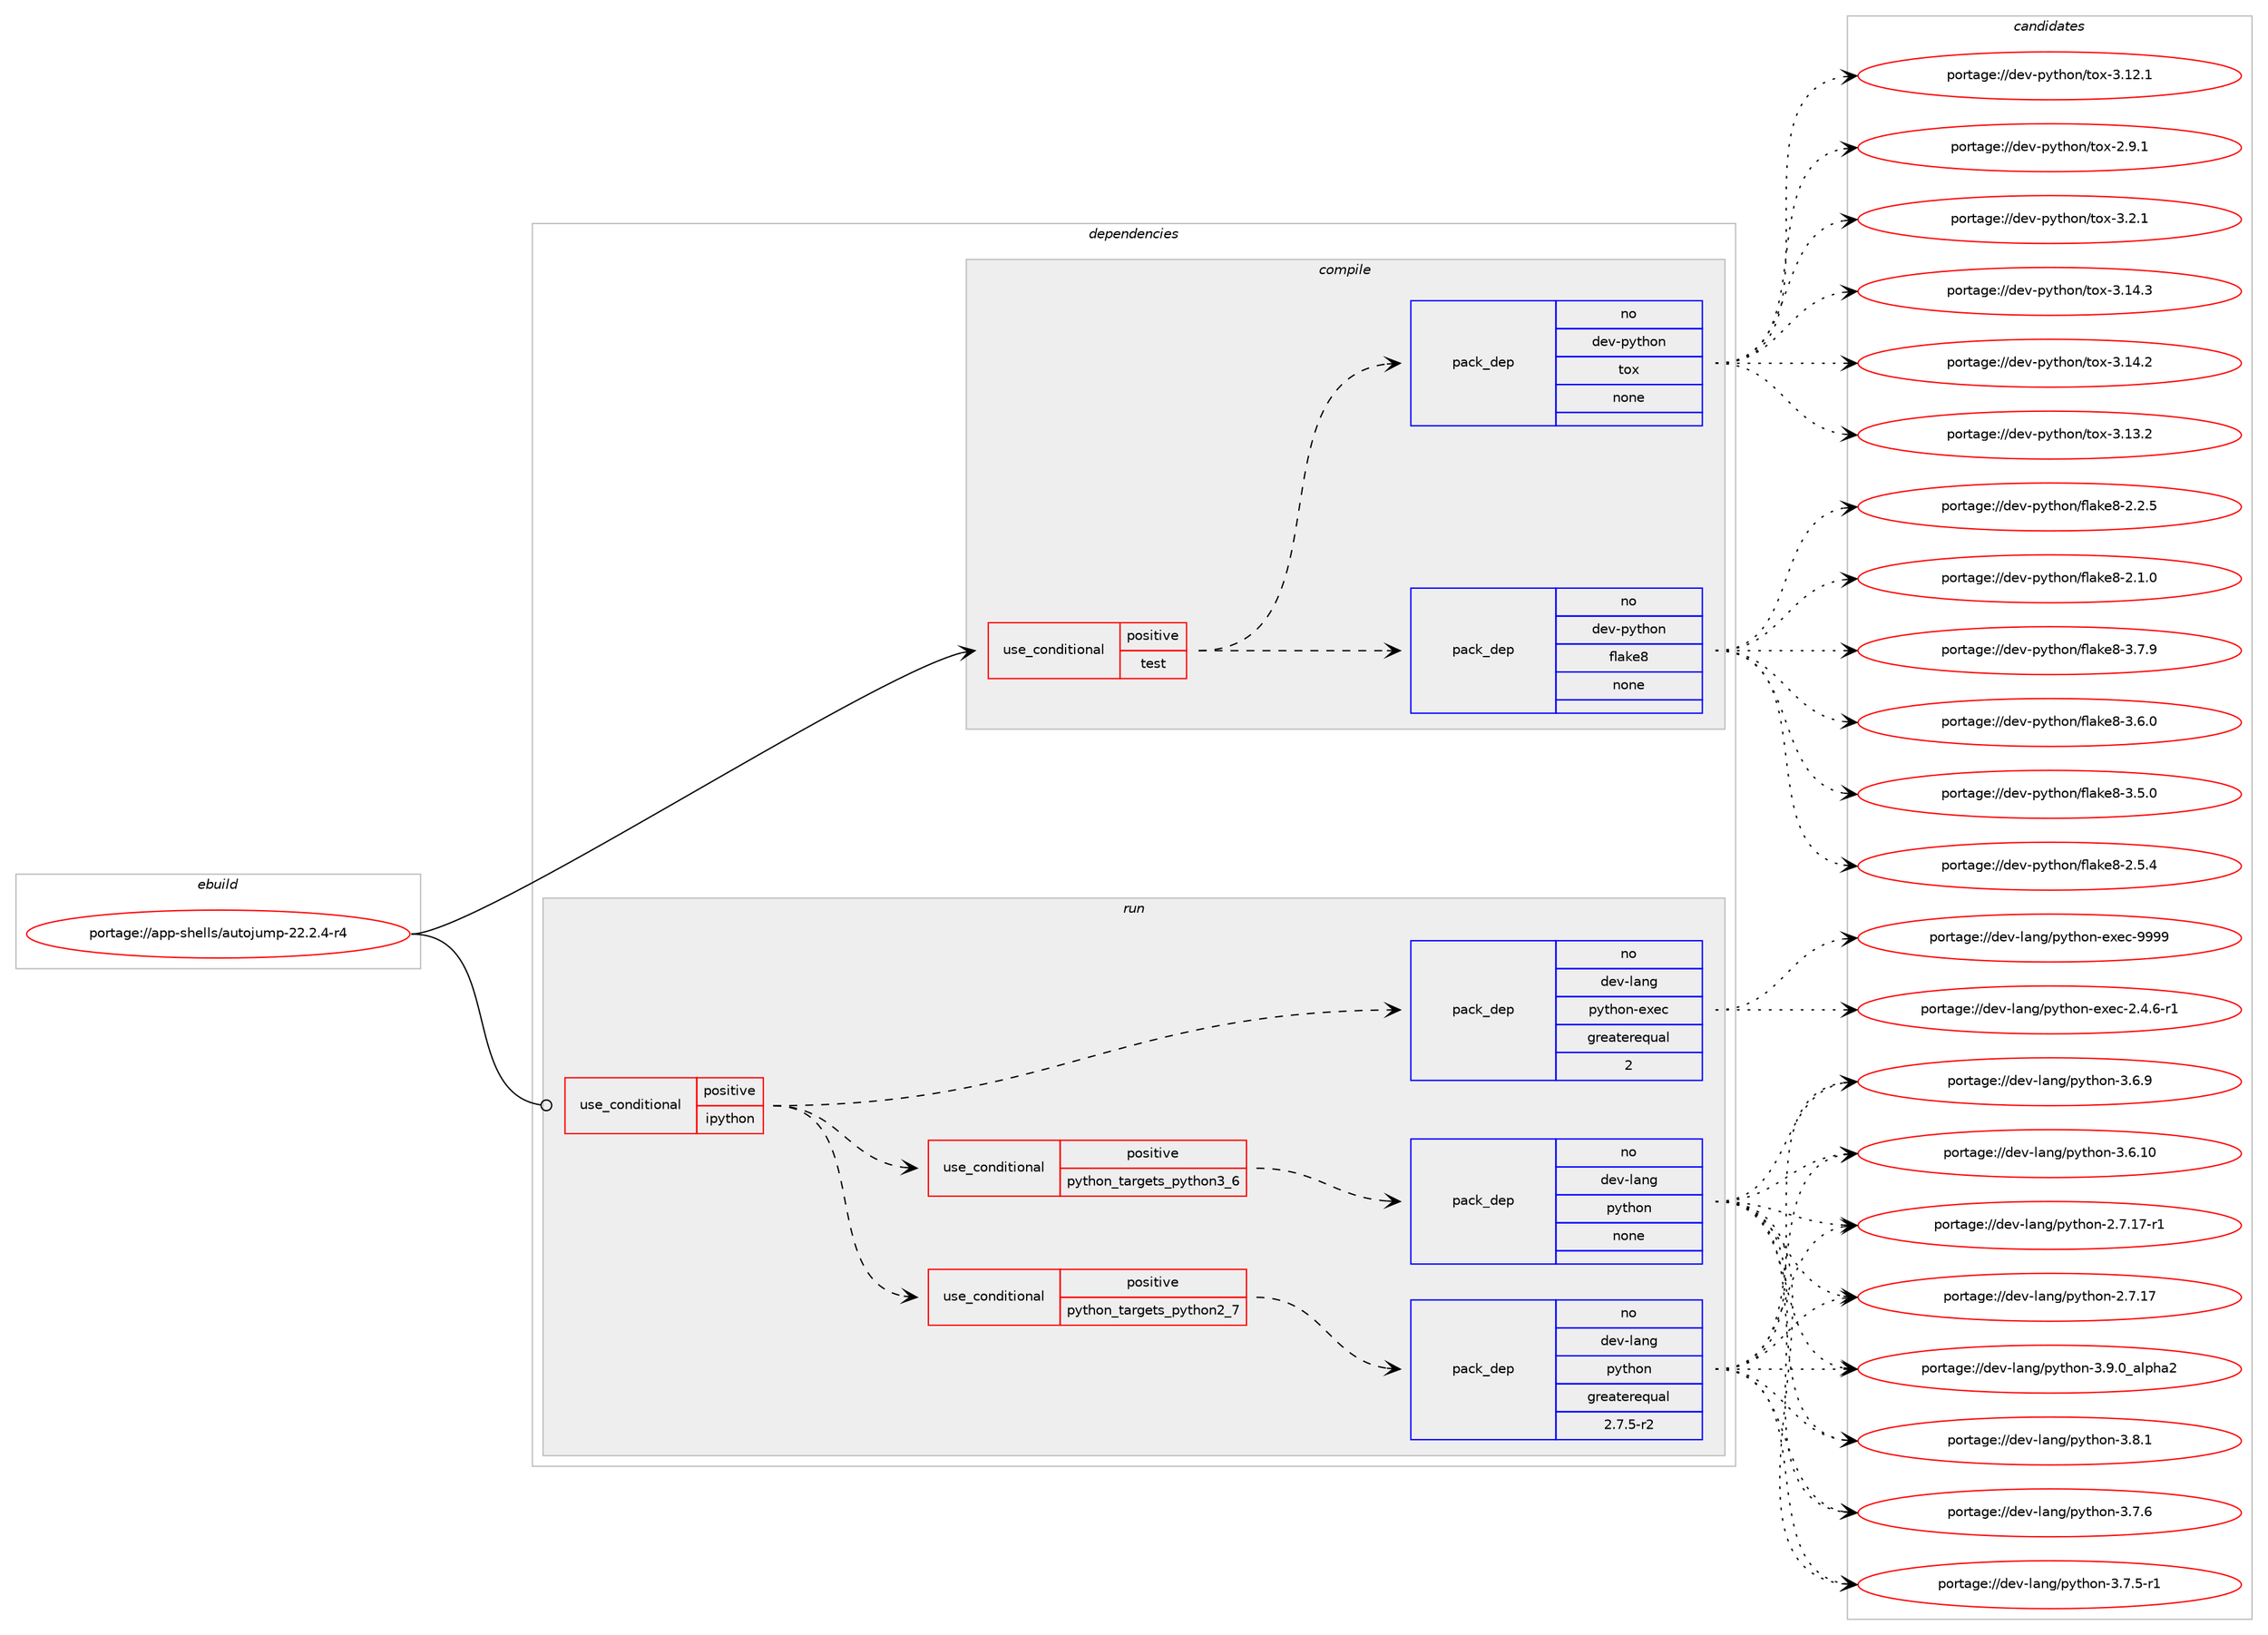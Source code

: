 digraph prolog {

# *************
# Graph options
# *************

newrank=true;
concentrate=true;
compound=true;
graph [rankdir=LR,fontname=Helvetica,fontsize=10,ranksep=1.5];#, ranksep=2.5, nodesep=0.2];
edge  [arrowhead=vee];
node  [fontname=Helvetica,fontsize=10];

# **********
# The ebuild
# **********

subgraph cluster_leftcol {
color=gray;
rank=same;
label=<<i>ebuild</i>>;
id [label="portage://app-shells/autojump-22.2.4-r4", color=red, width=4, href="../app-shells/autojump-22.2.4-r4.svg"];
}

# ****************
# The dependencies
# ****************

subgraph cluster_midcol {
color=gray;
label=<<i>dependencies</i>>;
subgraph cluster_compile {
fillcolor="#eeeeee";
style=filled;
label=<<i>compile</i>>;
subgraph cond140911 {
dependency600696 [label=<<TABLE BORDER="0" CELLBORDER="1" CELLSPACING="0" CELLPADDING="4"><TR><TD ROWSPAN="3" CELLPADDING="10">use_conditional</TD></TR><TR><TD>positive</TD></TR><TR><TD>test</TD></TR></TABLE>>, shape=none, color=red];
subgraph pack451767 {
dependency600697 [label=<<TABLE BORDER="0" CELLBORDER="1" CELLSPACING="0" CELLPADDING="4" WIDTH="220"><TR><TD ROWSPAN="6" CELLPADDING="30">pack_dep</TD></TR><TR><TD WIDTH="110">no</TD></TR><TR><TD>dev-python</TD></TR><TR><TD>flake8</TD></TR><TR><TD>none</TD></TR><TR><TD></TD></TR></TABLE>>, shape=none, color=blue];
}
dependency600696:e -> dependency600697:w [weight=20,style="dashed",arrowhead="vee"];
subgraph pack451768 {
dependency600698 [label=<<TABLE BORDER="0" CELLBORDER="1" CELLSPACING="0" CELLPADDING="4" WIDTH="220"><TR><TD ROWSPAN="6" CELLPADDING="30">pack_dep</TD></TR><TR><TD WIDTH="110">no</TD></TR><TR><TD>dev-python</TD></TR><TR><TD>tox</TD></TR><TR><TD>none</TD></TR><TR><TD></TD></TR></TABLE>>, shape=none, color=blue];
}
dependency600696:e -> dependency600698:w [weight=20,style="dashed",arrowhead="vee"];
}
id:e -> dependency600696:w [weight=20,style="solid",arrowhead="vee"];
}
subgraph cluster_compileandrun {
fillcolor="#eeeeee";
style=filled;
label=<<i>compile and run</i>>;
}
subgraph cluster_run {
fillcolor="#eeeeee";
style=filled;
label=<<i>run</i>>;
subgraph cond140912 {
dependency600699 [label=<<TABLE BORDER="0" CELLBORDER="1" CELLSPACING="0" CELLPADDING="4"><TR><TD ROWSPAN="3" CELLPADDING="10">use_conditional</TD></TR><TR><TD>positive</TD></TR><TR><TD>ipython</TD></TR></TABLE>>, shape=none, color=red];
subgraph cond140913 {
dependency600700 [label=<<TABLE BORDER="0" CELLBORDER="1" CELLSPACING="0" CELLPADDING="4"><TR><TD ROWSPAN="3" CELLPADDING="10">use_conditional</TD></TR><TR><TD>positive</TD></TR><TR><TD>python_targets_python2_7</TD></TR></TABLE>>, shape=none, color=red];
subgraph pack451769 {
dependency600701 [label=<<TABLE BORDER="0" CELLBORDER="1" CELLSPACING="0" CELLPADDING="4" WIDTH="220"><TR><TD ROWSPAN="6" CELLPADDING="30">pack_dep</TD></TR><TR><TD WIDTH="110">no</TD></TR><TR><TD>dev-lang</TD></TR><TR><TD>python</TD></TR><TR><TD>greaterequal</TD></TR><TR><TD>2.7.5-r2</TD></TR></TABLE>>, shape=none, color=blue];
}
dependency600700:e -> dependency600701:w [weight=20,style="dashed",arrowhead="vee"];
}
dependency600699:e -> dependency600700:w [weight=20,style="dashed",arrowhead="vee"];
subgraph cond140914 {
dependency600702 [label=<<TABLE BORDER="0" CELLBORDER="1" CELLSPACING="0" CELLPADDING="4"><TR><TD ROWSPAN="3" CELLPADDING="10">use_conditional</TD></TR><TR><TD>positive</TD></TR><TR><TD>python_targets_python3_6</TD></TR></TABLE>>, shape=none, color=red];
subgraph pack451770 {
dependency600703 [label=<<TABLE BORDER="0" CELLBORDER="1" CELLSPACING="0" CELLPADDING="4" WIDTH="220"><TR><TD ROWSPAN="6" CELLPADDING="30">pack_dep</TD></TR><TR><TD WIDTH="110">no</TD></TR><TR><TD>dev-lang</TD></TR><TR><TD>python</TD></TR><TR><TD>none</TD></TR><TR><TD></TD></TR></TABLE>>, shape=none, color=blue];
}
dependency600702:e -> dependency600703:w [weight=20,style="dashed",arrowhead="vee"];
}
dependency600699:e -> dependency600702:w [weight=20,style="dashed",arrowhead="vee"];
subgraph pack451771 {
dependency600704 [label=<<TABLE BORDER="0" CELLBORDER="1" CELLSPACING="0" CELLPADDING="4" WIDTH="220"><TR><TD ROWSPAN="6" CELLPADDING="30">pack_dep</TD></TR><TR><TD WIDTH="110">no</TD></TR><TR><TD>dev-lang</TD></TR><TR><TD>python-exec</TD></TR><TR><TD>greaterequal</TD></TR><TR><TD>2</TD></TR></TABLE>>, shape=none, color=blue];
}
dependency600699:e -> dependency600704:w [weight=20,style="dashed",arrowhead="vee"];
}
id:e -> dependency600699:w [weight=20,style="solid",arrowhead="odot"];
}
}

# **************
# The candidates
# **************

subgraph cluster_choices {
rank=same;
color=gray;
label=<<i>candidates</i>>;

subgraph choice451767 {
color=black;
nodesep=1;
choice10010111845112121116104111110471021089710710156455146554657 [label="portage://dev-python/flake8-3.7.9", color=red, width=4,href="../dev-python/flake8-3.7.9.svg"];
choice10010111845112121116104111110471021089710710156455146544648 [label="portage://dev-python/flake8-3.6.0", color=red, width=4,href="../dev-python/flake8-3.6.0.svg"];
choice10010111845112121116104111110471021089710710156455146534648 [label="portage://dev-python/flake8-3.5.0", color=red, width=4,href="../dev-python/flake8-3.5.0.svg"];
choice10010111845112121116104111110471021089710710156455046534652 [label="portage://dev-python/flake8-2.5.4", color=red, width=4,href="../dev-python/flake8-2.5.4.svg"];
choice10010111845112121116104111110471021089710710156455046504653 [label="portage://dev-python/flake8-2.2.5", color=red, width=4,href="../dev-python/flake8-2.2.5.svg"];
choice10010111845112121116104111110471021089710710156455046494648 [label="portage://dev-python/flake8-2.1.0", color=red, width=4,href="../dev-python/flake8-2.1.0.svg"];
dependency600697:e -> choice10010111845112121116104111110471021089710710156455146554657:w [style=dotted,weight="100"];
dependency600697:e -> choice10010111845112121116104111110471021089710710156455146544648:w [style=dotted,weight="100"];
dependency600697:e -> choice10010111845112121116104111110471021089710710156455146534648:w [style=dotted,weight="100"];
dependency600697:e -> choice10010111845112121116104111110471021089710710156455046534652:w [style=dotted,weight="100"];
dependency600697:e -> choice10010111845112121116104111110471021089710710156455046504653:w [style=dotted,weight="100"];
dependency600697:e -> choice10010111845112121116104111110471021089710710156455046494648:w [style=dotted,weight="100"];
}
subgraph choice451768 {
color=black;
nodesep=1;
choice1001011184511212111610411111047116111120455146504649 [label="portage://dev-python/tox-3.2.1", color=red, width=4,href="../dev-python/tox-3.2.1.svg"];
choice100101118451121211161041111104711611112045514649524651 [label="portage://dev-python/tox-3.14.3", color=red, width=4,href="../dev-python/tox-3.14.3.svg"];
choice100101118451121211161041111104711611112045514649524650 [label="portage://dev-python/tox-3.14.2", color=red, width=4,href="../dev-python/tox-3.14.2.svg"];
choice100101118451121211161041111104711611112045514649514650 [label="portage://dev-python/tox-3.13.2", color=red, width=4,href="../dev-python/tox-3.13.2.svg"];
choice100101118451121211161041111104711611112045514649504649 [label="portage://dev-python/tox-3.12.1", color=red, width=4,href="../dev-python/tox-3.12.1.svg"];
choice1001011184511212111610411111047116111120455046574649 [label="portage://dev-python/tox-2.9.1", color=red, width=4,href="../dev-python/tox-2.9.1.svg"];
dependency600698:e -> choice1001011184511212111610411111047116111120455146504649:w [style=dotted,weight="100"];
dependency600698:e -> choice100101118451121211161041111104711611112045514649524651:w [style=dotted,weight="100"];
dependency600698:e -> choice100101118451121211161041111104711611112045514649524650:w [style=dotted,weight="100"];
dependency600698:e -> choice100101118451121211161041111104711611112045514649514650:w [style=dotted,weight="100"];
dependency600698:e -> choice100101118451121211161041111104711611112045514649504649:w [style=dotted,weight="100"];
dependency600698:e -> choice1001011184511212111610411111047116111120455046574649:w [style=dotted,weight="100"];
}
subgraph choice451769 {
color=black;
nodesep=1;
choice10010111845108971101034711212111610411111045514657464895971081121049750 [label="portage://dev-lang/python-3.9.0_alpha2", color=red, width=4,href="../dev-lang/python-3.9.0_alpha2.svg"];
choice100101118451089711010347112121116104111110455146564649 [label="portage://dev-lang/python-3.8.1", color=red, width=4,href="../dev-lang/python-3.8.1.svg"];
choice100101118451089711010347112121116104111110455146554654 [label="portage://dev-lang/python-3.7.6", color=red, width=4,href="../dev-lang/python-3.7.6.svg"];
choice1001011184510897110103471121211161041111104551465546534511449 [label="portage://dev-lang/python-3.7.5-r1", color=red, width=4,href="../dev-lang/python-3.7.5-r1.svg"];
choice100101118451089711010347112121116104111110455146544657 [label="portage://dev-lang/python-3.6.9", color=red, width=4,href="../dev-lang/python-3.6.9.svg"];
choice10010111845108971101034711212111610411111045514654464948 [label="portage://dev-lang/python-3.6.10", color=red, width=4,href="../dev-lang/python-3.6.10.svg"];
choice100101118451089711010347112121116104111110455046554649554511449 [label="portage://dev-lang/python-2.7.17-r1", color=red, width=4,href="../dev-lang/python-2.7.17-r1.svg"];
choice10010111845108971101034711212111610411111045504655464955 [label="portage://dev-lang/python-2.7.17", color=red, width=4,href="../dev-lang/python-2.7.17.svg"];
dependency600701:e -> choice10010111845108971101034711212111610411111045514657464895971081121049750:w [style=dotted,weight="100"];
dependency600701:e -> choice100101118451089711010347112121116104111110455146564649:w [style=dotted,weight="100"];
dependency600701:e -> choice100101118451089711010347112121116104111110455146554654:w [style=dotted,weight="100"];
dependency600701:e -> choice1001011184510897110103471121211161041111104551465546534511449:w [style=dotted,weight="100"];
dependency600701:e -> choice100101118451089711010347112121116104111110455146544657:w [style=dotted,weight="100"];
dependency600701:e -> choice10010111845108971101034711212111610411111045514654464948:w [style=dotted,weight="100"];
dependency600701:e -> choice100101118451089711010347112121116104111110455046554649554511449:w [style=dotted,weight="100"];
dependency600701:e -> choice10010111845108971101034711212111610411111045504655464955:w [style=dotted,weight="100"];
}
subgraph choice451770 {
color=black;
nodesep=1;
choice10010111845108971101034711212111610411111045514657464895971081121049750 [label="portage://dev-lang/python-3.9.0_alpha2", color=red, width=4,href="../dev-lang/python-3.9.0_alpha2.svg"];
choice100101118451089711010347112121116104111110455146564649 [label="portage://dev-lang/python-3.8.1", color=red, width=4,href="../dev-lang/python-3.8.1.svg"];
choice100101118451089711010347112121116104111110455146554654 [label="portage://dev-lang/python-3.7.6", color=red, width=4,href="../dev-lang/python-3.7.6.svg"];
choice1001011184510897110103471121211161041111104551465546534511449 [label="portage://dev-lang/python-3.7.5-r1", color=red, width=4,href="../dev-lang/python-3.7.5-r1.svg"];
choice100101118451089711010347112121116104111110455146544657 [label="portage://dev-lang/python-3.6.9", color=red, width=4,href="../dev-lang/python-3.6.9.svg"];
choice10010111845108971101034711212111610411111045514654464948 [label="portage://dev-lang/python-3.6.10", color=red, width=4,href="../dev-lang/python-3.6.10.svg"];
choice100101118451089711010347112121116104111110455046554649554511449 [label="portage://dev-lang/python-2.7.17-r1", color=red, width=4,href="../dev-lang/python-2.7.17-r1.svg"];
choice10010111845108971101034711212111610411111045504655464955 [label="portage://dev-lang/python-2.7.17", color=red, width=4,href="../dev-lang/python-2.7.17.svg"];
dependency600703:e -> choice10010111845108971101034711212111610411111045514657464895971081121049750:w [style=dotted,weight="100"];
dependency600703:e -> choice100101118451089711010347112121116104111110455146564649:w [style=dotted,weight="100"];
dependency600703:e -> choice100101118451089711010347112121116104111110455146554654:w [style=dotted,weight="100"];
dependency600703:e -> choice1001011184510897110103471121211161041111104551465546534511449:w [style=dotted,weight="100"];
dependency600703:e -> choice100101118451089711010347112121116104111110455146544657:w [style=dotted,weight="100"];
dependency600703:e -> choice10010111845108971101034711212111610411111045514654464948:w [style=dotted,weight="100"];
dependency600703:e -> choice100101118451089711010347112121116104111110455046554649554511449:w [style=dotted,weight="100"];
dependency600703:e -> choice10010111845108971101034711212111610411111045504655464955:w [style=dotted,weight="100"];
}
subgraph choice451771 {
color=black;
nodesep=1;
choice10010111845108971101034711212111610411111045101120101994557575757 [label="portage://dev-lang/python-exec-9999", color=red, width=4,href="../dev-lang/python-exec-9999.svg"];
choice10010111845108971101034711212111610411111045101120101994550465246544511449 [label="portage://dev-lang/python-exec-2.4.6-r1", color=red, width=4,href="../dev-lang/python-exec-2.4.6-r1.svg"];
dependency600704:e -> choice10010111845108971101034711212111610411111045101120101994557575757:w [style=dotted,weight="100"];
dependency600704:e -> choice10010111845108971101034711212111610411111045101120101994550465246544511449:w [style=dotted,weight="100"];
}
}

}
